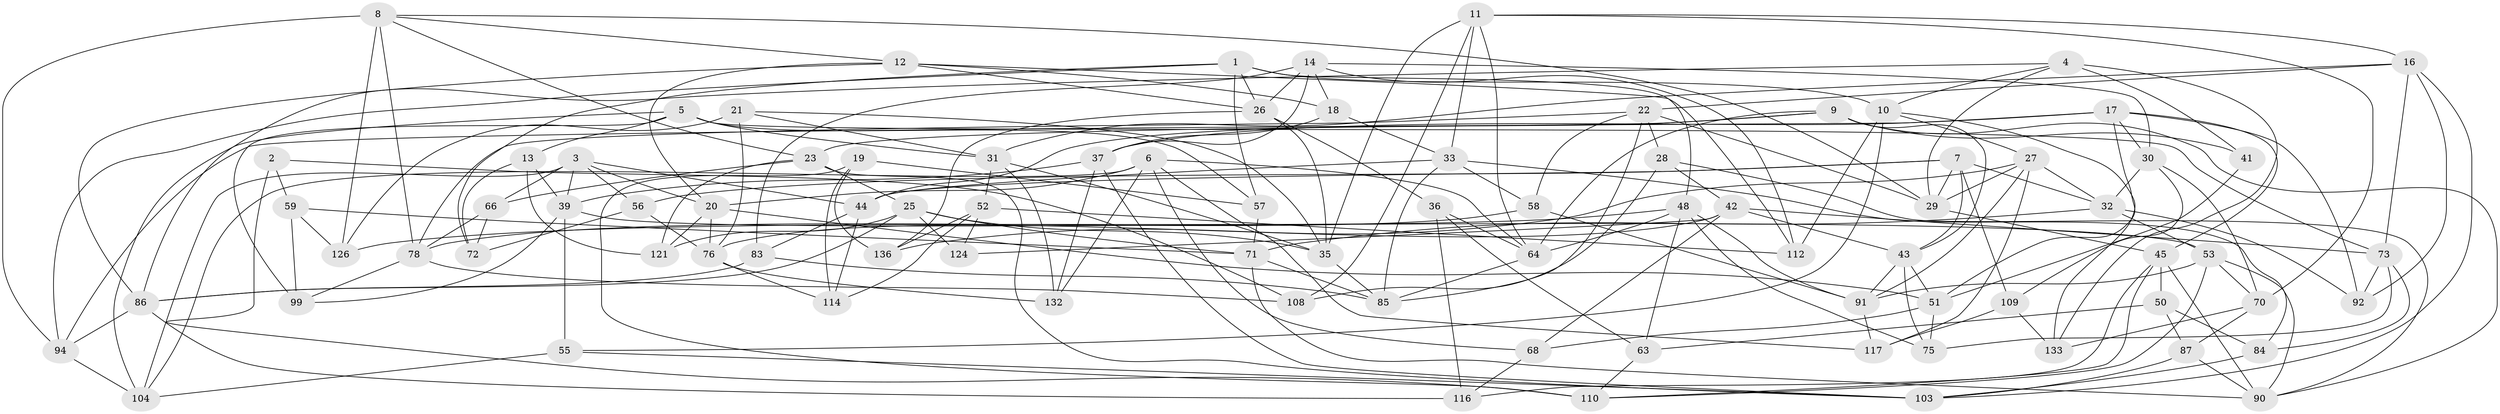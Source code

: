 // original degree distribution, {4: 1.0}
// Generated by graph-tools (version 1.1) at 2025/42/03/06/25 10:42:17]
// undirected, 86 vertices, 217 edges
graph export_dot {
graph [start="1"]
  node [color=gray90,style=filled];
  1 [super="+135"];
  2;
  3 [super="+34"];
  4 [super="+129"];
  5 [super="+40"];
  6 [super="+118"];
  7 [super="+82"];
  8 [super="+15"];
  9 [super="+60"];
  10 [super="+24"];
  11 [super="+46"];
  12 [super="+61"];
  13;
  14 [super="+69"];
  16 [super="+100"];
  17 [super="+38"];
  18;
  19;
  20 [super="+105"];
  21;
  22 [super="+65"];
  23 [super="+47"];
  25 [super="+107"];
  26 [super="+125"];
  27 [super="+54"];
  28;
  29 [super="+130"];
  30 [super="+49"];
  31 [super="+74"];
  32 [super="+120"];
  33 [super="+101"];
  35 [super="+88"];
  36;
  37 [super="+77"];
  39 [super="+123"];
  41;
  42 [super="+113"];
  43 [super="+89"];
  44 [super="+81"];
  45 [super="+131"];
  48 [super="+62"];
  50;
  51 [super="+67"];
  52 [super="+80"];
  53 [super="+93"];
  55;
  56;
  57;
  58;
  59;
  63;
  64 [super="+98"];
  66;
  68;
  70 [super="+79"];
  71 [super="+115"];
  72;
  73 [super="+102"];
  75;
  76 [super="+111"];
  78 [super="+95"];
  83;
  84;
  85 [super="+97"];
  86 [super="+106"];
  87;
  90 [super="+96"];
  91 [super="+119"];
  92;
  94 [super="+134"];
  99;
  103 [super="+128"];
  104 [super="+122"];
  108;
  109;
  110 [super="+127"];
  112;
  114;
  116;
  117;
  121;
  124;
  126;
  132;
  133;
  136;
  1 -- 10;
  1 -- 57;
  1 -- 48;
  1 -- 26;
  1 -- 72;
  1 -- 94;
  2 -- 59;
  2 -- 110 [weight=2];
  2 -- 108;
  3 -- 44;
  3 -- 20;
  3 -- 104;
  3 -- 56;
  3 -- 66;
  3 -- 39;
  4 -- 86;
  4 -- 41 [weight=2];
  4 -- 29;
  4 -- 133;
  4 -- 10;
  5 -- 31;
  5 -- 57;
  5 -- 104;
  5 -- 73;
  5 -- 13;
  5 -- 99;
  6 -- 104;
  6 -- 132;
  6 -- 68;
  6 -- 117;
  6 -- 64;
  6 -- 20;
  7 -- 56;
  7 -- 109;
  7 -- 44;
  7 -- 29;
  7 -- 43;
  7 -- 32;
  8 -- 126;
  8 -- 12;
  8 -- 78;
  8 -- 29;
  8 -- 94;
  8 -- 23;
  9 -- 64;
  9 -- 23;
  9 -- 90;
  9 -- 41;
  9 -- 44;
  9 -- 43;
  10 -- 133;
  10 -- 112;
  10 -- 27;
  10 -- 55;
  11 -- 70;
  11 -- 64;
  11 -- 35;
  11 -- 16;
  11 -- 33;
  11 -- 108;
  12 -- 112;
  12 -- 18;
  12 -- 26;
  12 -- 86;
  12 -- 20;
  13 -- 121;
  13 -- 72;
  13 -- 39;
  14 -- 30;
  14 -- 18;
  14 -- 26;
  14 -- 112;
  14 -- 83;
  14 -- 37;
  16 -- 73;
  16 -- 31;
  16 -- 92;
  16 -- 22;
  16 -- 103;
  17 -- 94;
  17 -- 51;
  17 -- 45;
  17 -- 92;
  17 -- 37;
  17 -- 30;
  18 -- 37;
  18 -- 33;
  19 -- 136;
  19 -- 57;
  19 -- 114;
  19 -- 110;
  20 -- 76;
  20 -- 121;
  20 -- 51;
  21 -- 35;
  21 -- 126;
  21 -- 31;
  21 -- 76;
  22 -- 85;
  22 -- 58;
  22 -- 28;
  22 -- 29;
  22 -- 78;
  23 -- 25;
  23 -- 103;
  23 -- 121;
  23 -- 66;
  25 -- 71;
  25 -- 121;
  25 -- 35;
  25 -- 124;
  25 -- 86;
  26 -- 136;
  26 -- 36;
  26 -- 35;
  27 -- 29;
  27 -- 117;
  27 -- 136;
  27 -- 91;
  27 -- 32;
  28 -- 90;
  28 -- 42;
  28 -- 108;
  29 -- 45;
  30 -- 70 [weight=2];
  30 -- 109;
  30 -- 32;
  31 -- 132;
  31 -- 52;
  31 -- 35;
  32 -- 53;
  32 -- 92;
  32 -- 71;
  33 -- 84;
  33 -- 58;
  33 -- 44;
  33 -- 85;
  35 -- 85;
  36 -- 63;
  36 -- 116;
  36 -- 64;
  37 -- 132;
  37 -- 39;
  37 -- 103;
  39 -- 99;
  39 -- 53;
  39 -- 55;
  41 -- 51;
  42 -- 43;
  42 -- 124;
  42 -- 68;
  42 -- 76;
  42 -- 73;
  43 -- 75;
  43 -- 51;
  43 -- 91;
  44 -- 83;
  44 -- 114;
  45 -- 116;
  45 -- 90;
  45 -- 50;
  45 -- 110;
  48 -- 126;
  48 -- 91;
  48 -- 75;
  48 -- 63;
  48 -- 64;
  50 -- 87;
  50 -- 63;
  50 -- 84;
  51 -- 75;
  51 -- 68;
  52 -- 124 [weight=2];
  52 -- 112;
  52 -- 114;
  52 -- 136;
  53 -- 70;
  53 -- 91;
  53 -- 110;
  53 -- 90;
  55 -- 104;
  55 -- 103;
  56 -- 72;
  56 -- 76;
  57 -- 71;
  58 -- 78;
  58 -- 91;
  59 -- 126;
  59 -- 71;
  59 -- 99;
  63 -- 110;
  64 -- 85;
  66 -- 72;
  66 -- 78;
  68 -- 116;
  70 -- 87;
  70 -- 133;
  71 -- 85;
  71 -- 90;
  73 -- 84;
  73 -- 75;
  73 -- 92;
  76 -- 132;
  76 -- 114;
  78 -- 108;
  78 -- 99;
  83 -- 85;
  83 -- 86;
  84 -- 103;
  86 -- 116;
  86 -- 94;
  87 -- 103;
  87 -- 90;
  91 -- 117;
  94 -- 104 [weight=2];
  109 -- 117;
  109 -- 133;
}
